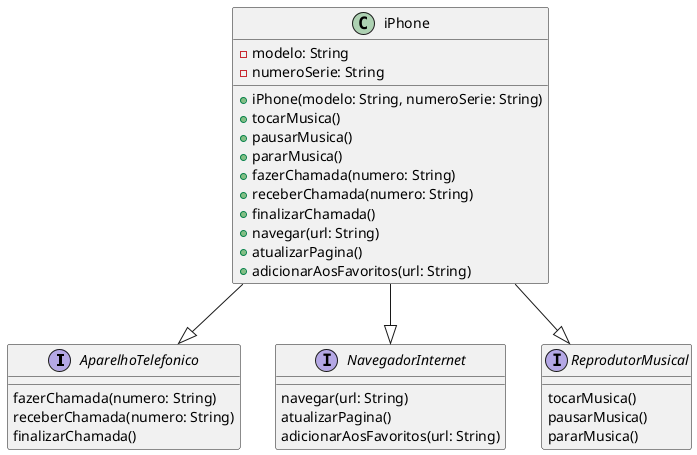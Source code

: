 @startuml Diagrama
interface AparelhoTelefonico {
    fazerChamada(numero: String)
    receberChamada(numero: String)
    finalizarChamada()
}

interface NavegadorInternet {
    navegar(url: String)
    atualizarPagina()
    adicionarAosFavoritos(url: String)
}

interface ReprodutorMusical {
    tocarMusica()
    pausarMusica()
    pararMusica()
}

class iPhone {
    - modelo: String
    - numeroSerie: String

    + iPhone(modelo: String, numeroSerie: String)
    + tocarMusica()
    + pausarMusica()
    + pararMusica()
    + fazerChamada(numero: String)
    + receberChamada(numero: String)
    + finalizarChamada()
    + navegar(url: String)
    + atualizarPagina()
    + adicionarAosFavoritos(url: String)
}

iPhone --|> ReprodutorMusical
iPhone --|> AparelhoTelefonico
iPhone --|> NavegadorInternet

@enduml

interface AparelhoTelefonico {
    fazerChamada(numero: String)
    receberChamada(numero: String)
    finalizarChamada()
}

interface NavegadorInternet {
    navegar(url: String)
    atualizarPagina()
    adicionarAosFavoritos(url: String)
}

interface ReprodutorMusical {
    tocarMusica()
    pausarMusica()
    pararMusica()
}

class iPhone {
    - modelo: String
    - numeroSerie: String

    + iPhone(modelo: String, numeroSerie: String)
    + tocarMusica()
    + pausarMusica()
    + pararMusica()
    + fazerChamada(numero: String)
    + receberChamada(numero: String)
    + finalizarChamada()
    + navegar(url: String)
    + atualizarPagina()
    + adicionarAosFavoritos(url: String)
}

iPhone --|> ReprodutorMusical
iPhone --|> AparelhoTelefonico
iPhone --|> NavegadorInternet

@enduml
